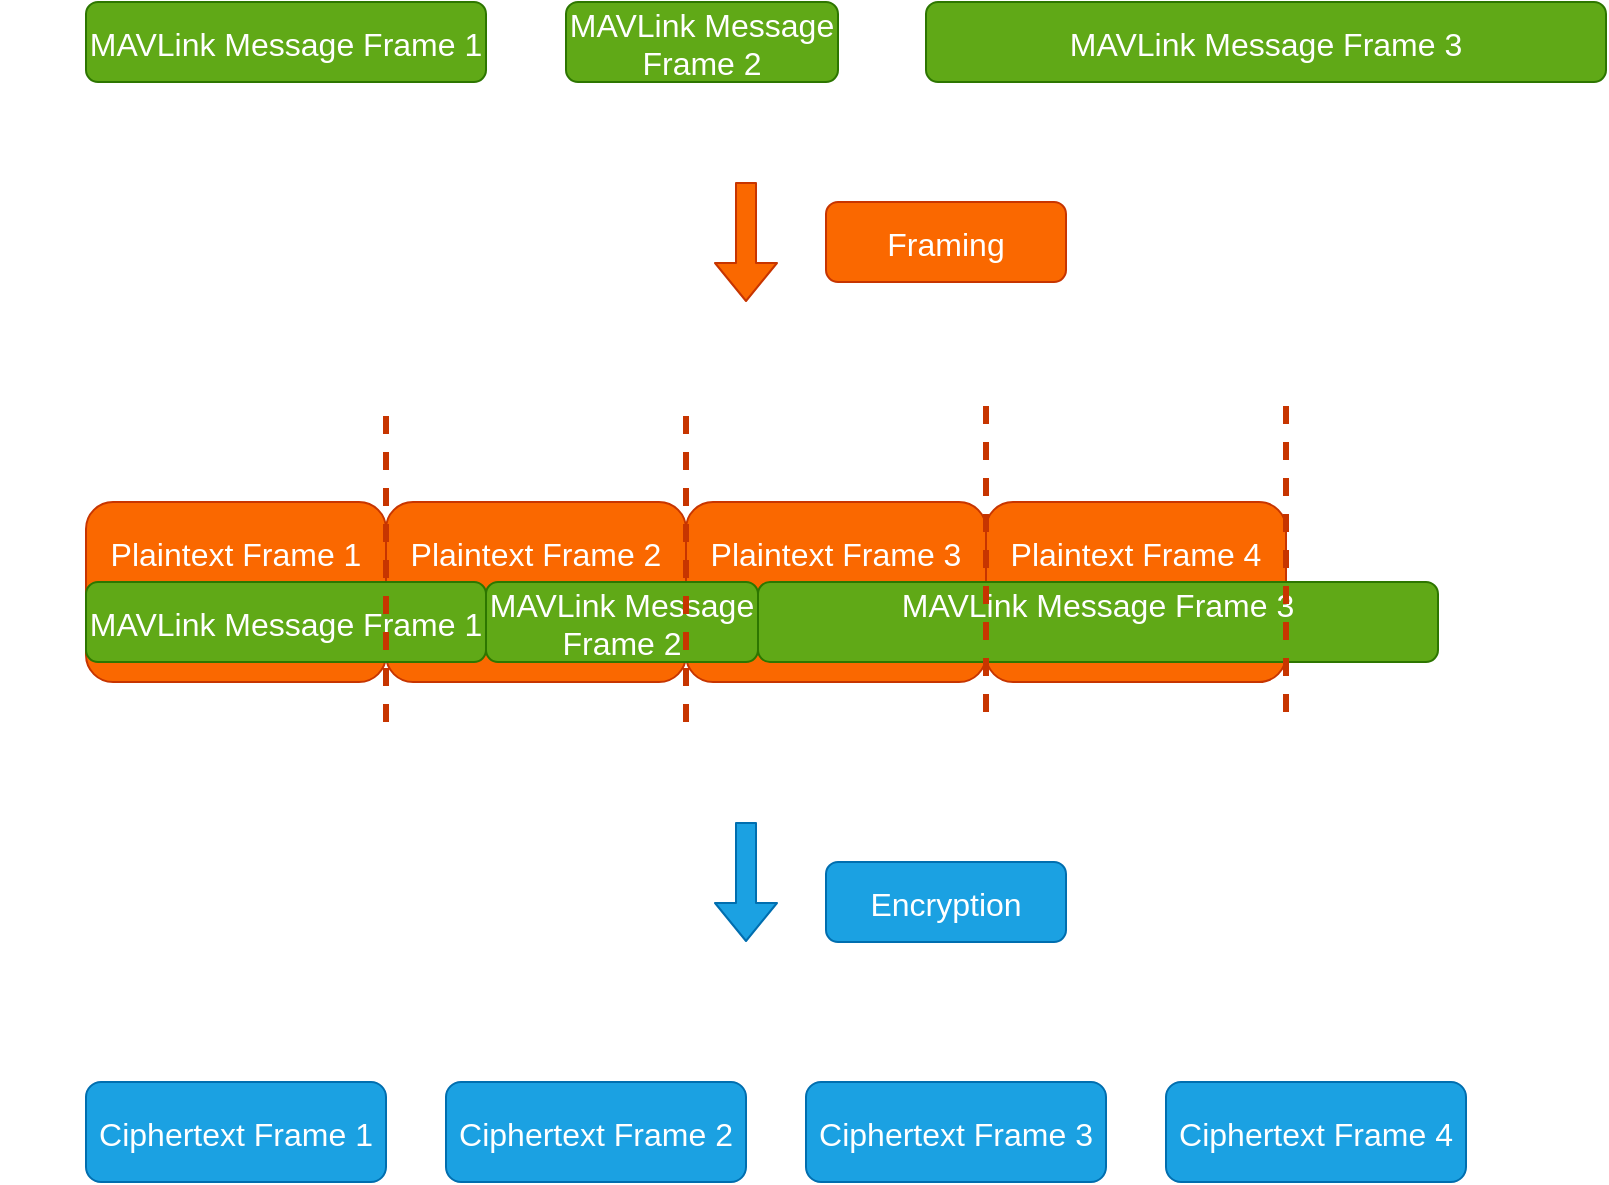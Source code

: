 <mxfile>
    <diagram id="BsM6_5TgFT7C-uKaVf2N" name="Page-1">
        <mxGraphModel dx="1097" dy="779" grid="1" gridSize="10" guides="1" tooltips="1" connect="1" arrows="1" fold="1" page="1" pageScale="1" pageWidth="1600" pageHeight="900" math="0" shadow="0">
            <root>
                <mxCell id="0"/>
                <mxCell id="1" parent="0"/>
                <mxCell id="2" value="" style="rounded=1;fontSize=16;fontColor=#000000;fillColor=#fa6800;strokeColor=#C73500;" parent="1" vertex="1">
                    <mxGeometry x="893" y="380" width="150" height="90" as="geometry"/>
                </mxCell>
                <mxCell id="3" value="" style="rounded=1;fontSize=16;fontColor=#000000;fillColor=#fa6800;strokeColor=#C73500;" parent="1" vertex="1">
                    <mxGeometry x="743" y="380" width="150" height="90" as="geometry"/>
                </mxCell>
                <mxCell id="4" value="" style="rounded=1;fontSize=16;fontColor=#000000;fillColor=#fa6800;strokeColor=#C73500;" parent="1" vertex="1">
                    <mxGeometry x="593" y="380" width="150" height="90" as="geometry"/>
                </mxCell>
                <mxCell id="5" value="" style="rounded=1;fontSize=16;fontColor=#000000;fillColor=#fa6800;strokeColor=#C73500;" parent="1" vertex="1">
                    <mxGeometry x="443" y="380" width="150" height="90" as="geometry"/>
                </mxCell>
                <mxCell id="6" value="MAVLink Message Frame 1" style="rounded=1;fillColor=#60a917;fontColor=#ffffff;strokeColor=#2D7600;fontSize=16;" parent="1" vertex="1">
                    <mxGeometry x="443" y="130" width="200" height="40" as="geometry"/>
                </mxCell>
                <mxCell id="7" value="MAVLink Message&#10;Frame 2" style="rounded=1;fillColor=#60a917;fontColor=#ffffff;strokeColor=#2D7600;fontSize=16;" parent="1" vertex="1">
                    <mxGeometry x="683" y="130" width="136" height="40" as="geometry"/>
                </mxCell>
                <mxCell id="8" value="MAVLink Message Frame 3" style="rounded=1;fillColor=#60a917;fontColor=#ffffff;strokeColor=#2D7600;fontSize=16;" parent="1" vertex="1">
                    <mxGeometry x="863" y="130" width="340" height="40" as="geometry"/>
                </mxCell>
                <mxCell id="9" value="" style="shape=flexArrow;endArrow=classic;fillColor=#fa6800;strokeColor=#C73500;" parent="1" edge="1">
                    <mxGeometry width="50" height="50" relative="1" as="geometry">
                        <mxPoint x="773" y="220" as="sourcePoint"/>
                        <mxPoint x="773" y="280" as="targetPoint"/>
                    </mxGeometry>
                </mxCell>
                <mxCell id="10" value="MAVLink Message Frame 1" style="rounded=1;fillColor=#60a917;fontColor=#ffffff;strokeColor=#2D7600;fontSize=16;" parent="1" vertex="1">
                    <mxGeometry x="443" y="420" width="200" height="40" as="geometry"/>
                </mxCell>
                <mxCell id="11" value="MAVLink Message&#10;Frame 2" style="rounded=1;fillColor=#60a917;fontColor=#ffffff;strokeColor=#2D7600;fontSize=16;" parent="1" vertex="1">
                    <mxGeometry x="643" y="420" width="136" height="40" as="geometry"/>
                </mxCell>
                <mxCell id="12" value="MAVLink Message Frame 3&#10;" style="rounded=1;fillColor=#60a917;fontColor=#ffffff;strokeColor=#2D7600;fontSize=16;" parent="1" vertex="1">
                    <mxGeometry x="779" y="420" width="340" height="40" as="geometry"/>
                </mxCell>
                <mxCell id="13" value="" style="endArrow=none;dashed=1;fontSize=16;fontColor=#FFFFFF;strokeWidth=3;fillColor=#fa6800;strokeColor=#C73500;" parent="1" edge="1">
                    <mxGeometry width="50" height="50" relative="1" as="geometry">
                        <mxPoint x="593" y="490" as="sourcePoint"/>
                        <mxPoint x="593" y="330" as="targetPoint"/>
                    </mxGeometry>
                </mxCell>
                <mxCell id="14" value="" style="endArrow=none;dashed=1;fontSize=16;fontColor=#FFFFFF;strokeWidth=3;fillColor=#fa6800;strokeColor=#C73500;" parent="1" edge="1">
                    <mxGeometry width="50" height="50" relative="1" as="geometry">
                        <mxPoint x="743" y="490" as="sourcePoint"/>
                        <mxPoint x="743" y="330" as="targetPoint"/>
                    </mxGeometry>
                </mxCell>
                <mxCell id="15" value="" style="shape=flexArrow;endArrow=classic;fillColor=#1ba1e2;strokeColor=#006EAF;" parent="1" edge="1">
                    <mxGeometry width="50" height="50" relative="1" as="geometry">
                        <mxPoint x="773.0" y="540" as="sourcePoint"/>
                        <mxPoint x="773.0" y="600" as="targetPoint"/>
                    </mxGeometry>
                </mxCell>
                <mxCell id="16" value="Framing" style="rounded=1;fontSize=16;fontColor=#FFFFFF;fillColor=#fa6800;strokeColor=#C73500;" parent="1" vertex="1">
                    <mxGeometry x="813" y="230" width="120" height="40" as="geometry"/>
                </mxCell>
                <mxCell id="17" value="Encryption" style="rounded=1;fontSize=16;fontColor=#ffffff;fillColor=#1ba1e2;strokeColor=#006EAF;" parent="1" vertex="1">
                    <mxGeometry x="813" y="560" width="120" height="40" as="geometry"/>
                </mxCell>
                <mxCell id="18" value="Plaintext Frame 1" style="text;strokeColor=none;fillColor=none;align=center;verticalAlign=middle;rounded=0;fontSize=16;fontColor=#FFFFFF;" parent="1" vertex="1">
                    <mxGeometry x="400" y="390" width="236" height="30" as="geometry"/>
                </mxCell>
                <mxCell id="19" value="Plaintext Frame 2" style="text;strokeColor=none;fillColor=none;align=center;verticalAlign=middle;rounded=0;fontSize=16;fontColor=#FFFFFF;" parent="1" vertex="1">
                    <mxGeometry x="550" y="390" width="236" height="30" as="geometry"/>
                </mxCell>
                <mxCell id="20" value="Plaintext Frame 3" style="text;strokeColor=none;fillColor=none;align=center;verticalAlign=middle;rounded=0;fontSize=16;fontColor=#FFFFFF;" parent="1" vertex="1">
                    <mxGeometry x="700" y="390" width="236" height="30" as="geometry"/>
                </mxCell>
                <mxCell id="21" value="Plaintext Frame 4" style="text;strokeColor=none;fillColor=none;align=center;verticalAlign=middle;rounded=0;fontSize=16;fontColor=#FFFFFF;" parent="1" vertex="1">
                    <mxGeometry x="850" y="390" width="236" height="30" as="geometry"/>
                </mxCell>
                <mxCell id="22" value="" style="endArrow=none;dashed=1;fontSize=16;fontColor=#FFFFFF;strokeWidth=3;fillColor=#fa6800;strokeColor=#C73500;" parent="1" edge="1">
                    <mxGeometry width="50" height="50" relative="1" as="geometry">
                        <mxPoint x="893" y="485" as="sourcePoint"/>
                        <mxPoint x="893" y="325" as="targetPoint"/>
                    </mxGeometry>
                </mxCell>
                <mxCell id="23" value="" style="endArrow=none;dashed=1;fontSize=16;fontColor=#FFFFFF;strokeWidth=3;fillColor=#fa6800;strokeColor=#C73500;" parent="1" edge="1">
                    <mxGeometry width="50" height="50" relative="1" as="geometry">
                        <mxPoint x="1043.0" y="485" as="sourcePoint"/>
                        <mxPoint x="1043.0" y="325" as="targetPoint"/>
                    </mxGeometry>
                </mxCell>
                <mxCell id="24" value="Ciphertext Frame 1" style="rounded=1;fontSize=16;fontColor=#ffffff;fillColor=#1ba1e2;strokeColor=#006EAF;" parent="1" vertex="1">
                    <mxGeometry x="443" y="670" width="150" height="50" as="geometry"/>
                </mxCell>
                <mxCell id="25" value="Ciphertext Frame 2" style="rounded=1;fontSize=16;fontColor=#ffffff;fillColor=#1ba1e2;strokeColor=#006EAF;" parent="1" vertex="1">
                    <mxGeometry x="623" y="670" width="150" height="50" as="geometry"/>
                </mxCell>
                <mxCell id="26" value="Ciphertext Frame 3" style="rounded=1;fontSize=16;fontColor=#ffffff;fillColor=#1ba1e2;strokeColor=#006EAF;" parent="1" vertex="1">
                    <mxGeometry x="803" y="670" width="150" height="50" as="geometry"/>
                </mxCell>
                <mxCell id="27" value="Ciphertext Frame 4" style="rounded=1;fontSize=16;fontColor=#ffffff;fillColor=#1ba1e2;strokeColor=#006EAF;" parent="1" vertex="1">
                    <mxGeometry x="983" y="670" width="150" height="50" as="geometry"/>
                </mxCell>
            </root>
        </mxGraphModel>
    </diagram>
</mxfile>